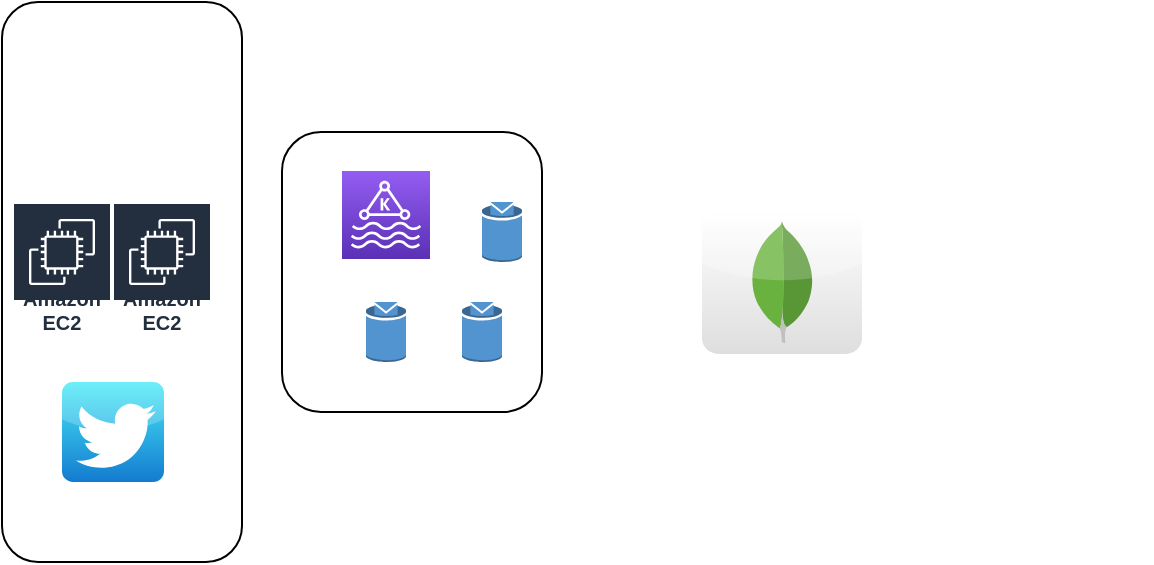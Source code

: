 <mxfile version="14.4.3" type="github">
  <diagram id="VGYoGnhX1GjplIecpwsv" name="Page-2">
    <mxGraphModel dx="1185" dy="644" grid="1" gridSize="10" guides="1" tooltips="1" connect="1" arrows="1" fold="1" page="1" pageScale="1" pageWidth="827" pageHeight="1169" math="0" shadow="0">
      <root>
        <mxCell id="X9vcymnaEY-GoFMe6BhC-0" />
        <mxCell id="X9vcymnaEY-GoFMe6BhC-1" parent="X9vcymnaEY-GoFMe6BhC-0" />
        <mxCell id="TPyWH2fQd8cY5jXHpMgm-1" value="Amazon EC2" style="outlineConnect=0;fontColor=#232F3E;gradientColor=none;strokeColor=#ffffff;fillColor=#232F3E;dashed=0;verticalLabelPosition=middle;verticalAlign=bottom;align=center;html=1;whiteSpace=wrap;fontSize=10;fontStyle=1;spacing=3;shape=mxgraph.aws4.productIcon;prIcon=mxgraph.aws4.ec2;" vertex="1" parent="X9vcymnaEY-GoFMe6BhC-1">
          <mxGeometry x="125" y="120" width="50" height="70" as="geometry" />
        </mxCell>
        <mxCell id="TPyWH2fQd8cY5jXHpMgm-4" value="Amazon EC2" style="outlineConnect=0;fontColor=#232F3E;gradientColor=none;strokeColor=#ffffff;fillColor=#232F3E;dashed=0;verticalLabelPosition=middle;verticalAlign=bottom;align=center;html=1;whiteSpace=wrap;fontSize=10;fontStyle=1;spacing=3;shape=mxgraph.aws4.productIcon;prIcon=mxgraph.aws4.ec2;" vertex="1" parent="X9vcymnaEY-GoFMe6BhC-1">
          <mxGeometry x="175" y="120" width="50" height="70" as="geometry" />
        </mxCell>
        <mxCell id="TPyWH2fQd8cY5jXHpMgm-5" value="" style="dashed=0;outlineConnect=0;html=1;align=center;labelPosition=center;verticalLabelPosition=bottom;verticalAlign=top;shape=mxgraph.webicons.twitter;fillColor=#49EAF7;gradientColor=#137BD0" vertex="1" parent="X9vcymnaEY-GoFMe6BhC-1">
          <mxGeometry x="150" y="210" width="51" height="50" as="geometry" />
        </mxCell>
        <mxCell id="TPyWH2fQd8cY5jXHpMgm-6" value="" style="points=[[0,0,0],[0.25,0,0],[0.5,0,0],[0.75,0,0],[1,0,0],[0,1,0],[0.25,1,0],[0.5,1,0],[0.75,1,0],[1,1,0],[0,0.25,0],[0,0.5,0],[0,0.75,0],[1,0.25,0],[1,0.5,0],[1,0.75,0]];outlineConnect=0;fontColor=#232F3E;gradientColor=#945DF2;gradientDirection=north;fillColor=#5A30B5;strokeColor=#ffffff;dashed=0;verticalLabelPosition=bottom;verticalAlign=top;align=center;html=1;fontSize=12;fontStyle=0;aspect=fixed;shape=mxgraph.aws4.resourceIcon;resIcon=mxgraph.aws4.managed_streaming_for_kafka;" vertex="1" parent="X9vcymnaEY-GoFMe6BhC-1">
          <mxGeometry x="290" y="104.5" width="44" height="44" as="geometry" />
        </mxCell>
        <mxCell id="TPyWH2fQd8cY5jXHpMgm-12" value="" style="rounded=1;whiteSpace=wrap;html=1;fillColor=none;" vertex="1" parent="X9vcymnaEY-GoFMe6BhC-1">
          <mxGeometry x="260" y="85" width="130" height="140" as="geometry" />
        </mxCell>
        <mxCell id="TPyWH2fQd8cY5jXHpMgm-13" value="" style="rounded=1;whiteSpace=wrap;html=1;fillColor=none;" vertex="1" parent="X9vcymnaEY-GoFMe6BhC-1">
          <mxGeometry x="120" y="20" width="120" height="280" as="geometry" />
        </mxCell>
        <mxCell id="TPyWH2fQd8cY5jXHpMgm-14" value="" style="shape=image;html=1;verticalAlign=top;verticalLabelPosition=bottom;labelBackgroundColor=#ffffff;imageAspect=0;aspect=fixed;image=https://cdn4.iconfinder.com/data/icons/logos-and-brands/512/267_Python_logo-128.png;fillColor=none;" vertex="1" parent="X9vcymnaEY-GoFMe6BhC-1">
          <mxGeometry x="150" y="44.5" width="60" height="60" as="geometry" />
        </mxCell>
        <mxCell id="TPyWH2fQd8cY5jXHpMgm-17" value="" style="outlineConnect=0;dashed=0;verticalLabelPosition=bottom;verticalAlign=top;align=center;html=1;shape=mxgraph.aws3.topic;fillColor=#5294CF;gradientColor=none;" vertex="1" parent="X9vcymnaEY-GoFMe6BhC-1">
          <mxGeometry x="360" y="120" width="20" height="30" as="geometry" />
        </mxCell>
        <mxCell id="TPyWH2fQd8cY5jXHpMgm-18" value="" style="dashed=0;outlineConnect=0;html=1;align=center;labelPosition=center;verticalLabelPosition=bottom;verticalAlign=top;shape=mxgraph.webicons.mongodb;gradientColor=#DFDEDE" vertex="1" parent="X9vcymnaEY-GoFMe6BhC-1">
          <mxGeometry x="470" y="124" width="80" height="72" as="geometry" />
        </mxCell>
        <mxCell id="TPyWH2fQd8cY5jXHpMgm-19" value="" style="outlineConnect=0;dashed=0;verticalLabelPosition=bottom;verticalAlign=top;align=center;html=1;shape=mxgraph.aws3.topic;fillColor=#5294CF;gradientColor=none;" vertex="1" parent="X9vcymnaEY-GoFMe6BhC-1">
          <mxGeometry x="350" y="170" width="20" height="30" as="geometry" />
        </mxCell>
        <mxCell id="TPyWH2fQd8cY5jXHpMgm-20" value="" style="outlineConnect=0;dashed=0;verticalLabelPosition=bottom;verticalAlign=top;align=center;html=1;shape=mxgraph.aws3.topic;fillColor=#5294CF;gradientColor=none;" vertex="1" parent="X9vcymnaEY-GoFMe6BhC-1">
          <mxGeometry x="302" y="170" width="20" height="30" as="geometry" />
        </mxCell>
        <mxCell id="TPyWH2fQd8cY5jXHpMgm-21" value="" style="shape=image;html=1;verticalAlign=top;verticalLabelPosition=bottom;labelBackgroundColor=#ffffff;imageAspect=0;aspect=fixed;image=https://cdn4.iconfinder.com/data/icons/logos-brands-5/24/flask-128.png;fillColor=none;" vertex="1" parent="X9vcymnaEY-GoFMe6BhC-1">
          <mxGeometry x="620" y="125" width="75" height="75" as="geometry" />
        </mxCell>
      </root>
    </mxGraphModel>
  </diagram>
</mxfile>
